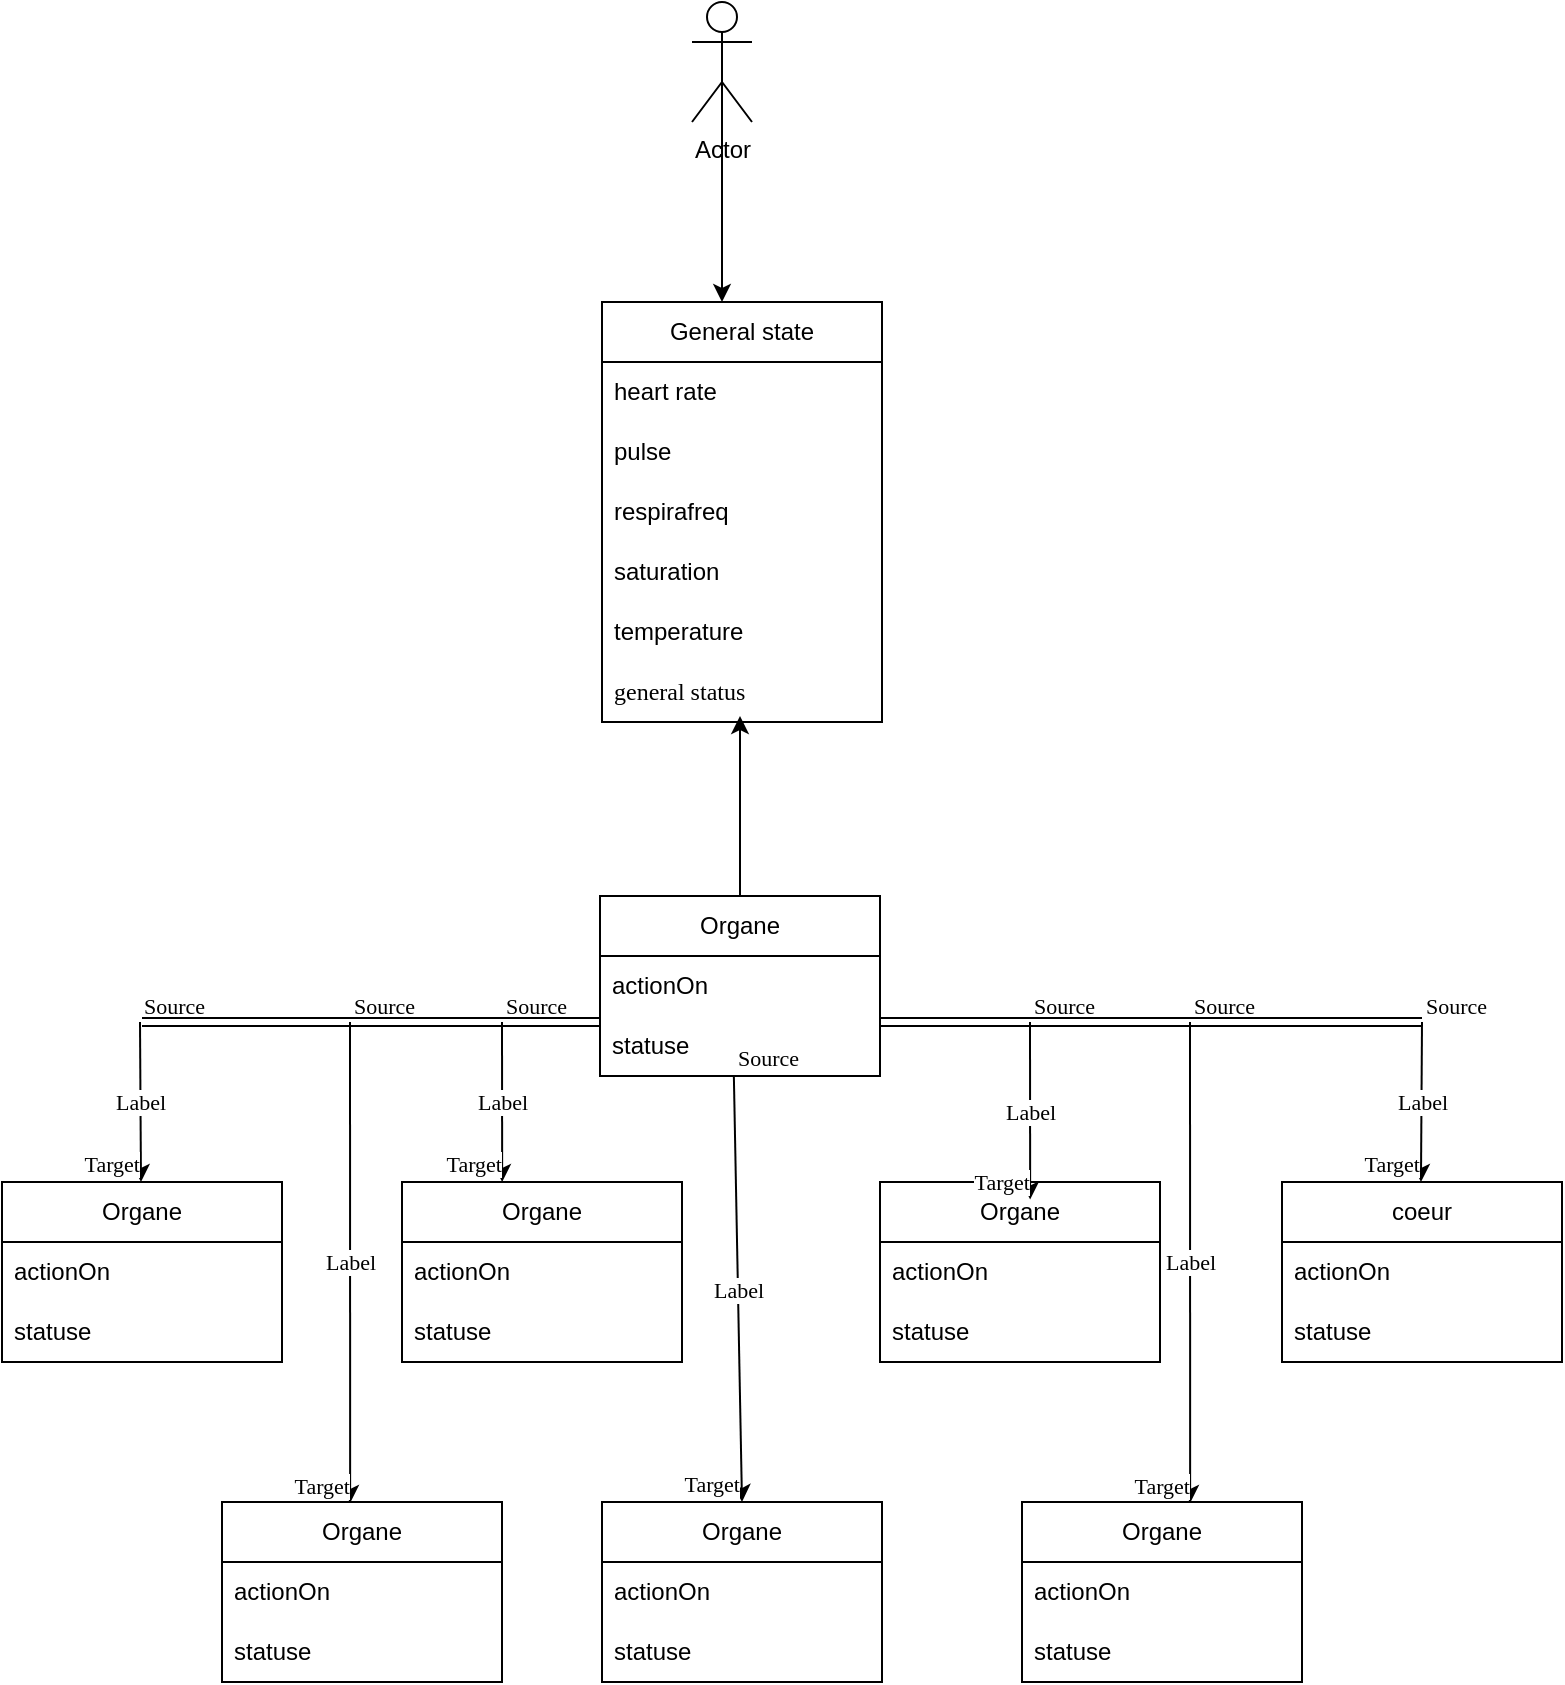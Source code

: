 <mxfile>
    <diagram id="QE0lmmabMnY2qmyDVpxD" name="Page-1">
        <mxGraphModel dx="678" dy="548" grid="1" gridSize="10" guides="1" tooltips="1" connect="1" arrows="1" fold="1" page="1" pageScale="1" pageWidth="850" pageHeight="1100" math="0" shadow="0">
            <root>
                <mxCell id="0"/>
                <mxCell id="1" parent="0"/>
                <mxCell id="9" style="edgeStyle=none;html=1;exitX=0.5;exitY=0.5;exitDx=0;exitDy=0;exitPerimeter=0;entryX=0.5;entryY=0;entryDx=0;entryDy=0;" edge="1" parent="1" source="3">
                    <mxGeometry relative="1" as="geometry">
                        <mxPoint x="400" y="280" as="targetPoint"/>
                    </mxGeometry>
                </mxCell>
                <mxCell id="3" value="Actor" style="shape=umlActor;verticalLabelPosition=bottom;verticalAlign=top;html=1;outlineConnect=0;" vertex="1" parent="1">
                    <mxGeometry x="385" y="130" width="30" height="60" as="geometry"/>
                </mxCell>
                <mxCell id="12" value="General state" style="swimlane;fontStyle=0;childLayout=stackLayout;horizontal=1;startSize=30;horizontalStack=0;resizeParent=1;resizeParentMax=0;resizeLast=0;collapsible=1;marginBottom=0;whiteSpace=wrap;html=1;" vertex="1" parent="1">
                    <mxGeometry x="340" y="280" width="140" height="210" as="geometry"/>
                </mxCell>
                <mxCell id="13" value="heart rate" style="text;strokeColor=none;fillColor=none;align=left;verticalAlign=middle;spacingLeft=4;spacingRight=4;overflow=hidden;points=[[0,0.5],[1,0.5]];portConstraint=eastwest;rotatable=0;whiteSpace=wrap;html=1;" vertex="1" parent="12">
                    <mxGeometry y="30" width="140" height="30" as="geometry"/>
                </mxCell>
                <mxCell id="14" value="pulse" style="text;strokeColor=none;fillColor=none;align=left;verticalAlign=middle;spacingLeft=4;spacingRight=4;overflow=hidden;points=[[0,0.5],[1,0.5]];portConstraint=eastwest;rotatable=0;whiteSpace=wrap;html=1;" vertex="1" parent="12">
                    <mxGeometry y="60" width="140" height="30" as="geometry"/>
                </mxCell>
                <mxCell id="15" value="respirafreq" style="text;strokeColor=none;fillColor=none;align=left;verticalAlign=middle;spacingLeft=4;spacingRight=4;overflow=hidden;points=[[0,0.5],[1,0.5]];portConstraint=eastwest;rotatable=0;whiteSpace=wrap;html=1;" vertex="1" parent="12">
                    <mxGeometry y="90" width="140" height="30" as="geometry"/>
                </mxCell>
                <mxCell id="20" value="saturation" style="text;strokeColor=none;fillColor=none;align=left;verticalAlign=middle;spacingLeft=4;spacingRight=4;overflow=hidden;points=[[0,0.5],[1,0.5]];portConstraint=eastwest;rotatable=0;whiteSpace=wrap;html=1;" vertex="1" parent="12">
                    <mxGeometry y="120" width="140" height="30" as="geometry"/>
                </mxCell>
                <mxCell id="21" value="temperature" style="text;strokeColor=none;fillColor=none;align=left;verticalAlign=middle;spacingLeft=4;spacingRight=4;overflow=hidden;points=[[0,0.5],[1,0.5]];portConstraint=eastwest;rotatable=0;whiteSpace=wrap;html=1;" vertex="1" parent="12">
                    <mxGeometry y="150" width="140" height="30" as="geometry"/>
                </mxCell>
                <mxCell id="29" value="general status" style="text;strokeColor=none;fillColor=none;align=left;verticalAlign=middle;spacingLeft=4;spacingRight=4;overflow=hidden;points=[[0,0.5],[1,0.5]];portConstraint=eastwest;rotatable=0;whiteSpace=wrap;html=1;fontFamily=Times New Roman;" vertex="1" parent="12">
                    <mxGeometry y="180" width="140" height="30" as="geometry"/>
                </mxCell>
                <mxCell id="27" style="edgeStyle=none;html=1;exitX=0.5;exitY=0;exitDx=0;exitDy=0;" edge="1" parent="1" source="22">
                    <mxGeometry relative="1" as="geometry">
                        <mxPoint x="409" y="487" as="targetPoint"/>
                    </mxGeometry>
                </mxCell>
                <mxCell id="22" value="Organe" style="swimlane;fontStyle=0;childLayout=stackLayout;horizontal=1;startSize=30;horizontalStack=0;resizeParent=1;resizeParentMax=0;resizeLast=0;collapsible=1;marginBottom=0;whiteSpace=wrap;html=1;" vertex="1" parent="1">
                    <mxGeometry x="339" y="577" width="140" height="90" as="geometry"/>
                </mxCell>
                <mxCell id="23" value="actionOn" style="text;strokeColor=none;fillColor=none;align=left;verticalAlign=middle;spacingLeft=4;spacingRight=4;overflow=hidden;points=[[0,0.5],[1,0.5]];portConstraint=eastwest;rotatable=0;whiteSpace=wrap;html=1;" vertex="1" parent="22">
                    <mxGeometry y="30" width="140" height="30" as="geometry"/>
                </mxCell>
                <mxCell id="30" value="statuse" style="text;strokeColor=none;fillColor=none;align=left;verticalAlign=middle;spacingLeft=4;spacingRight=4;overflow=hidden;points=[[0,0.5],[1,0.5]];portConstraint=eastwest;rotatable=0;whiteSpace=wrap;html=1;" vertex="1" parent="22">
                    <mxGeometry y="60" width="140" height="30" as="geometry"/>
                </mxCell>
                <mxCell id="48" value="coeur" style="swimlane;fontStyle=0;childLayout=stackLayout;horizontal=1;startSize=30;horizontalStack=0;resizeParent=1;resizeParentMax=0;resizeLast=0;collapsible=1;marginBottom=0;whiteSpace=wrap;html=1;" vertex="1" parent="1">
                    <mxGeometry x="680" y="720" width="140" height="90" as="geometry"/>
                </mxCell>
                <mxCell id="49" value="actionOn" style="text;strokeColor=none;fillColor=none;align=left;verticalAlign=middle;spacingLeft=4;spacingRight=4;overflow=hidden;points=[[0,0.5],[1,0.5]];portConstraint=eastwest;rotatable=0;whiteSpace=wrap;html=1;" vertex="1" parent="48">
                    <mxGeometry y="30" width="140" height="30" as="geometry"/>
                </mxCell>
                <mxCell id="50" value="statuse" style="text;strokeColor=none;fillColor=none;align=left;verticalAlign=middle;spacingLeft=4;spacingRight=4;overflow=hidden;points=[[0,0.5],[1,0.5]];portConstraint=eastwest;rotatable=0;whiteSpace=wrap;html=1;" vertex="1" parent="48">
                    <mxGeometry y="60" width="140" height="30" as="geometry"/>
                </mxCell>
                <mxCell id="52" value="Organe" style="swimlane;fontStyle=0;childLayout=stackLayout;horizontal=1;startSize=30;horizontalStack=0;resizeParent=1;resizeParentMax=0;resizeLast=0;collapsible=1;marginBottom=0;whiteSpace=wrap;html=1;" vertex="1" parent="1">
                    <mxGeometry x="479" y="720" width="140" height="90" as="geometry"/>
                </mxCell>
                <mxCell id="53" value="actionOn" style="text;strokeColor=none;fillColor=none;align=left;verticalAlign=middle;spacingLeft=4;spacingRight=4;overflow=hidden;points=[[0,0.5],[1,0.5]];portConstraint=eastwest;rotatable=0;whiteSpace=wrap;html=1;" vertex="1" parent="52">
                    <mxGeometry y="30" width="140" height="30" as="geometry"/>
                </mxCell>
                <mxCell id="54" value="statuse" style="text;strokeColor=none;fillColor=none;align=left;verticalAlign=middle;spacingLeft=4;spacingRight=4;overflow=hidden;points=[[0,0.5],[1,0.5]];portConstraint=eastwest;rotatable=0;whiteSpace=wrap;html=1;" vertex="1" parent="52">
                    <mxGeometry y="60" width="140" height="30" as="geometry"/>
                </mxCell>
                <mxCell id="55" value="Organe" style="swimlane;fontStyle=0;childLayout=stackLayout;horizontal=1;startSize=30;horizontalStack=0;resizeParent=1;resizeParentMax=0;resizeLast=0;collapsible=1;marginBottom=0;whiteSpace=wrap;html=1;" vertex="1" parent="1">
                    <mxGeometry x="240" y="720" width="140" height="90" as="geometry"/>
                </mxCell>
                <mxCell id="56" value="actionOn" style="text;strokeColor=none;fillColor=none;align=left;verticalAlign=middle;spacingLeft=4;spacingRight=4;overflow=hidden;points=[[0,0.5],[1,0.5]];portConstraint=eastwest;rotatable=0;whiteSpace=wrap;html=1;" vertex="1" parent="55">
                    <mxGeometry y="30" width="140" height="30" as="geometry"/>
                </mxCell>
                <mxCell id="57" value="statuse" style="text;strokeColor=none;fillColor=none;align=left;verticalAlign=middle;spacingLeft=4;spacingRight=4;overflow=hidden;points=[[0,0.5],[1,0.5]];portConstraint=eastwest;rotatable=0;whiteSpace=wrap;html=1;" vertex="1" parent="55">
                    <mxGeometry y="60" width="140" height="30" as="geometry"/>
                </mxCell>
                <mxCell id="58" value="Organe" style="swimlane;fontStyle=0;childLayout=stackLayout;horizontal=1;startSize=30;horizontalStack=0;resizeParent=1;resizeParentMax=0;resizeLast=0;collapsible=1;marginBottom=0;whiteSpace=wrap;html=1;" vertex="1" parent="1">
                    <mxGeometry x="40" y="720" width="140" height="90" as="geometry"/>
                </mxCell>
                <mxCell id="59" value="actionOn" style="text;strokeColor=none;fillColor=none;align=left;verticalAlign=middle;spacingLeft=4;spacingRight=4;overflow=hidden;points=[[0,0.5],[1,0.5]];portConstraint=eastwest;rotatable=0;whiteSpace=wrap;html=1;" vertex="1" parent="58">
                    <mxGeometry y="30" width="140" height="30" as="geometry"/>
                </mxCell>
                <mxCell id="60" value="statuse" style="text;strokeColor=none;fillColor=none;align=left;verticalAlign=middle;spacingLeft=4;spacingRight=4;overflow=hidden;points=[[0,0.5],[1,0.5]];portConstraint=eastwest;rotatable=0;whiteSpace=wrap;html=1;" vertex="1" parent="58">
                    <mxGeometry y="60" width="140" height="30" as="geometry"/>
                </mxCell>
                <mxCell id="61" value="Organe" style="swimlane;fontStyle=0;childLayout=stackLayout;horizontal=1;startSize=30;horizontalStack=0;resizeParent=1;resizeParentMax=0;resizeLast=0;collapsible=1;marginBottom=0;whiteSpace=wrap;html=1;" vertex="1" parent="1">
                    <mxGeometry x="150" y="880" width="140" height="90" as="geometry"/>
                </mxCell>
                <mxCell id="62" value="actionOn" style="text;strokeColor=none;fillColor=none;align=left;verticalAlign=middle;spacingLeft=4;spacingRight=4;overflow=hidden;points=[[0,0.5],[1,0.5]];portConstraint=eastwest;rotatable=0;whiteSpace=wrap;html=1;" vertex="1" parent="61">
                    <mxGeometry y="30" width="140" height="30" as="geometry"/>
                </mxCell>
                <mxCell id="63" value="statuse" style="text;strokeColor=none;fillColor=none;align=left;verticalAlign=middle;spacingLeft=4;spacingRight=4;overflow=hidden;points=[[0,0.5],[1,0.5]];portConstraint=eastwest;rotatable=0;whiteSpace=wrap;html=1;" vertex="1" parent="61">
                    <mxGeometry y="60" width="140" height="30" as="geometry"/>
                </mxCell>
                <mxCell id="64" value="Organe" style="swimlane;fontStyle=0;childLayout=stackLayout;horizontal=1;startSize=30;horizontalStack=0;resizeParent=1;resizeParentMax=0;resizeLast=0;collapsible=1;marginBottom=0;whiteSpace=wrap;html=1;" vertex="1" parent="1">
                    <mxGeometry x="340" y="880" width="140" height="90" as="geometry"/>
                </mxCell>
                <mxCell id="65" value="actionOn" style="text;strokeColor=none;fillColor=none;align=left;verticalAlign=middle;spacingLeft=4;spacingRight=4;overflow=hidden;points=[[0,0.5],[1,0.5]];portConstraint=eastwest;rotatable=0;whiteSpace=wrap;html=1;" vertex="1" parent="64">
                    <mxGeometry y="30" width="140" height="30" as="geometry"/>
                </mxCell>
                <mxCell id="66" value="statuse" style="text;strokeColor=none;fillColor=none;align=left;verticalAlign=middle;spacingLeft=4;spacingRight=4;overflow=hidden;points=[[0,0.5],[1,0.5]];portConstraint=eastwest;rotatable=0;whiteSpace=wrap;html=1;" vertex="1" parent="64">
                    <mxGeometry y="60" width="140" height="30" as="geometry"/>
                </mxCell>
                <mxCell id="67" value="Organe" style="swimlane;fontStyle=0;childLayout=stackLayout;horizontal=1;startSize=30;horizontalStack=0;resizeParent=1;resizeParentMax=0;resizeLast=0;collapsible=1;marginBottom=0;whiteSpace=wrap;html=1;" vertex="1" parent="1">
                    <mxGeometry x="550" y="880" width="140" height="90" as="geometry"/>
                </mxCell>
                <mxCell id="68" value="actionOn" style="text;strokeColor=none;fillColor=none;align=left;verticalAlign=middle;spacingLeft=4;spacingRight=4;overflow=hidden;points=[[0,0.5],[1,0.5]];portConstraint=eastwest;rotatable=0;whiteSpace=wrap;html=1;" vertex="1" parent="67">
                    <mxGeometry y="30" width="140" height="30" as="geometry"/>
                </mxCell>
                <mxCell id="69" value="statuse" style="text;strokeColor=none;fillColor=none;align=left;verticalAlign=middle;spacingLeft=4;spacingRight=4;overflow=hidden;points=[[0,0.5],[1,0.5]];portConstraint=eastwest;rotatable=0;whiteSpace=wrap;html=1;" vertex="1" parent="67">
                    <mxGeometry y="60" width="140" height="30" as="geometry"/>
                </mxCell>
                <mxCell id="70" value="" style="endArrow=classic;html=1;fontFamily=Times New Roman;exitX=0.478;exitY=0.984;exitDx=0;exitDy=0;exitPerimeter=0;entryX=0.5;entryY=0;entryDx=0;entryDy=0;" edge="1" parent="1" source="30" target="64">
                    <mxGeometry relative="1" as="geometry">
                        <mxPoint x="400" y="770" as="sourcePoint"/>
                        <mxPoint x="560" y="770" as="targetPoint"/>
                    </mxGeometry>
                </mxCell>
                <mxCell id="71" value="Label" style="edgeLabel;resizable=0;html=1;align=center;verticalAlign=middle;fontFamily=Times New Roman;" connectable="0" vertex="1" parent="70">
                    <mxGeometry relative="1" as="geometry"/>
                </mxCell>
                <mxCell id="72" value="Source" style="edgeLabel;resizable=0;html=1;align=left;verticalAlign=bottom;fontFamily=Times New Roman;" connectable="0" vertex="1" parent="70">
                    <mxGeometry x="-1" relative="1" as="geometry"/>
                </mxCell>
                <mxCell id="73" value="Target" style="edgeLabel;resizable=0;html=1;align=right;verticalAlign=bottom;fontFamily=Times New Roman;" connectable="0" vertex="1" parent="70">
                    <mxGeometry x="1" relative="1" as="geometry"/>
                </mxCell>
                <mxCell id="74" value="" style="endArrow=classic;html=1;fontFamily=Times New Roman;entryX=0.5;entryY=0;entryDx=0;entryDy=0;" edge="1" parent="1">
                    <mxGeometry relative="1" as="geometry">
                        <mxPoint x="214" y="640" as="sourcePoint"/>
                        <mxPoint x="214.08" y="880.48" as="targetPoint"/>
                    </mxGeometry>
                </mxCell>
                <mxCell id="75" value="Label" style="edgeLabel;resizable=0;html=1;align=center;verticalAlign=middle;fontFamily=Times New Roman;" connectable="0" vertex="1" parent="74">
                    <mxGeometry relative="1" as="geometry"/>
                </mxCell>
                <mxCell id="76" value="Source" style="edgeLabel;resizable=0;html=1;align=left;verticalAlign=bottom;fontFamily=Times New Roman;" connectable="0" vertex="1" parent="74">
                    <mxGeometry x="-1" relative="1" as="geometry"/>
                </mxCell>
                <mxCell id="77" value="Target" style="edgeLabel;resizable=0;html=1;align=right;verticalAlign=bottom;fontFamily=Times New Roman;" connectable="0" vertex="1" parent="74">
                    <mxGeometry x="1" relative="1" as="geometry"/>
                </mxCell>
                <mxCell id="78" value="" style="endArrow=classic;html=1;fontFamily=Times New Roman;entryX=0.5;entryY=0;entryDx=0;entryDy=0;" edge="1" parent="1">
                    <mxGeometry relative="1" as="geometry">
                        <mxPoint x="634" y="640" as="sourcePoint"/>
                        <mxPoint x="634.08" y="880.48" as="targetPoint"/>
                    </mxGeometry>
                </mxCell>
                <mxCell id="79" value="Label" style="edgeLabel;resizable=0;html=1;align=center;verticalAlign=middle;fontFamily=Times New Roman;" connectable="0" vertex="1" parent="78">
                    <mxGeometry relative="1" as="geometry"/>
                </mxCell>
                <mxCell id="80" value="Source" style="edgeLabel;resizable=0;html=1;align=left;verticalAlign=bottom;fontFamily=Times New Roman;" connectable="0" vertex="1" parent="78">
                    <mxGeometry x="-1" relative="1" as="geometry"/>
                </mxCell>
                <mxCell id="81" value="Target" style="edgeLabel;resizable=0;html=1;align=right;verticalAlign=bottom;fontFamily=Times New Roman;" connectable="0" vertex="1" parent="78">
                    <mxGeometry x="1" relative="1" as="geometry"/>
                </mxCell>
                <mxCell id="82" value="" style="endArrow=classic;html=1;fontFamily=Times New Roman;entryX=0.5;entryY=0;entryDx=0;entryDy=0;" edge="1" parent="1">
                    <mxGeometry relative="1" as="geometry">
                        <mxPoint x="554" y="640" as="sourcePoint"/>
                        <mxPoint x="554.08" y="728.74" as="targetPoint"/>
                    </mxGeometry>
                </mxCell>
                <mxCell id="83" value="Label" style="edgeLabel;resizable=0;html=1;align=center;verticalAlign=middle;fontFamily=Times New Roman;" connectable="0" vertex="1" parent="82">
                    <mxGeometry relative="1" as="geometry"/>
                </mxCell>
                <mxCell id="84" value="Source" style="edgeLabel;resizable=0;html=1;align=left;verticalAlign=bottom;fontFamily=Times New Roman;" connectable="0" vertex="1" parent="82">
                    <mxGeometry x="-1" relative="1" as="geometry"/>
                </mxCell>
                <mxCell id="85" value="Target" style="edgeLabel;resizable=0;html=1;align=right;verticalAlign=bottom;fontFamily=Times New Roman;" connectable="0" vertex="1" parent="82">
                    <mxGeometry x="1" relative="1" as="geometry"/>
                </mxCell>
                <mxCell id="86" value="" style="endArrow=classic;html=1;fontFamily=Times New Roman;entryX=0.5;entryY=0;entryDx=0;entryDy=0;" edge="1" parent="1">
                    <mxGeometry relative="1" as="geometry">
                        <mxPoint x="290" y="640" as="sourcePoint"/>
                        <mxPoint x="290.08" y="720" as="targetPoint"/>
                    </mxGeometry>
                </mxCell>
                <mxCell id="87" value="Label" style="edgeLabel;resizable=0;html=1;align=center;verticalAlign=middle;fontFamily=Times New Roman;" connectable="0" vertex="1" parent="86">
                    <mxGeometry relative="1" as="geometry"/>
                </mxCell>
                <mxCell id="88" value="Source" style="edgeLabel;resizable=0;html=1;align=left;verticalAlign=bottom;fontFamily=Times New Roman;" connectable="0" vertex="1" parent="86">
                    <mxGeometry x="-1" relative="1" as="geometry"/>
                </mxCell>
                <mxCell id="89" value="Target" style="edgeLabel;resizable=0;html=1;align=right;verticalAlign=bottom;fontFamily=Times New Roman;" connectable="0" vertex="1" parent="86">
                    <mxGeometry x="1" relative="1" as="geometry"/>
                </mxCell>
                <mxCell id="90" value="" style="endArrow=classic;html=1;fontFamily=Times New Roman;entryX=0.5;entryY=0;entryDx=0;entryDy=0;" edge="1" parent="1">
                    <mxGeometry relative="1" as="geometry">
                        <mxPoint x="109" y="640" as="sourcePoint"/>
                        <mxPoint x="109.49" y="720" as="targetPoint"/>
                    </mxGeometry>
                </mxCell>
                <mxCell id="91" value="Label" style="edgeLabel;resizable=0;html=1;align=center;verticalAlign=middle;fontFamily=Times New Roman;" connectable="0" vertex="1" parent="90">
                    <mxGeometry relative="1" as="geometry"/>
                </mxCell>
                <mxCell id="92" value="Source" style="edgeLabel;resizable=0;html=1;align=left;verticalAlign=bottom;fontFamily=Times New Roman;" connectable="0" vertex="1" parent="90">
                    <mxGeometry x="-1" relative="1" as="geometry"/>
                </mxCell>
                <mxCell id="93" value="Target" style="edgeLabel;resizable=0;html=1;align=right;verticalAlign=bottom;fontFamily=Times New Roman;" connectable="0" vertex="1" parent="90">
                    <mxGeometry x="1" relative="1" as="geometry"/>
                </mxCell>
                <mxCell id="94" value="" style="endArrow=classic;html=1;fontFamily=Times New Roman;entryX=0.5;entryY=0;entryDx=0;entryDy=0;" edge="1" parent="1">
                    <mxGeometry relative="1" as="geometry">
                        <mxPoint x="750" y="640" as="sourcePoint"/>
                        <mxPoint x="749.49" y="720" as="targetPoint"/>
                    </mxGeometry>
                </mxCell>
                <mxCell id="95" value="Label" style="edgeLabel;resizable=0;html=1;align=center;verticalAlign=middle;fontFamily=Times New Roman;" connectable="0" vertex="1" parent="94">
                    <mxGeometry relative="1" as="geometry"/>
                </mxCell>
                <mxCell id="96" value="Source" style="edgeLabel;resizable=0;html=1;align=left;verticalAlign=bottom;fontFamily=Times New Roman;" connectable="0" vertex="1" parent="94">
                    <mxGeometry x="-1" relative="1" as="geometry"/>
                </mxCell>
                <mxCell id="97" value="Target" style="edgeLabel;resizable=0;html=1;align=right;verticalAlign=bottom;fontFamily=Times New Roman;" connectable="0" vertex="1" parent="94">
                    <mxGeometry x="1" relative="1" as="geometry"/>
                </mxCell>
                <mxCell id="98" value="" style="shape=link;html=1;fontFamily=Times New Roman;" edge="1" parent="1">
                    <mxGeometry width="100" relative="1" as="geometry">
                        <mxPoint x="479" y="640" as="sourcePoint"/>
                        <mxPoint x="750" y="640" as="targetPoint"/>
                    </mxGeometry>
                </mxCell>
                <mxCell id="99" value="" style="shape=link;html=1;fontFamily=Times New Roman;" edge="1" parent="1">
                    <mxGeometry width="100" relative="1" as="geometry">
                        <mxPoint x="110" y="640" as="sourcePoint"/>
                        <mxPoint x="339" y="640" as="targetPoint"/>
                    </mxGeometry>
                </mxCell>
            </root>
        </mxGraphModel>
    </diagram>
</mxfile>